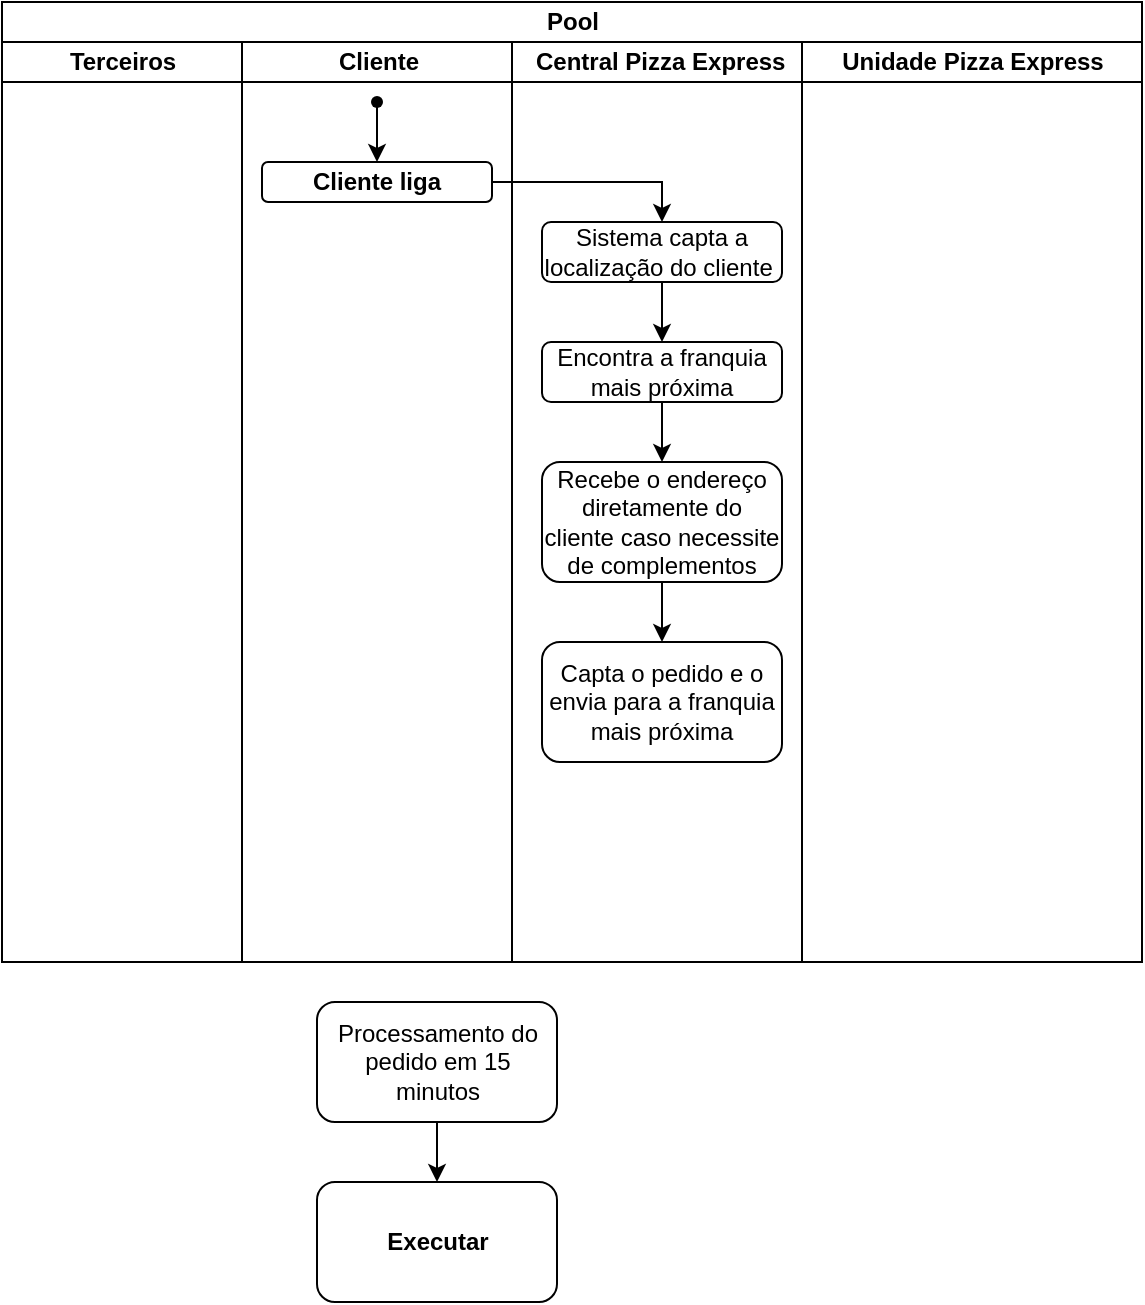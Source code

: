 <mxfile version="24.7.13">
  <diagram name="Página-1" id="nzDrDzXbF5Iy9YIPnIax">
    <mxGraphModel dx="840" dy="1621" grid="1" gridSize="10" guides="1" tooltips="1" connect="1" arrows="1" fold="1" page="1" pageScale="1" pageWidth="827" pageHeight="1169" math="0" shadow="0">
      <root>
        <mxCell id="0" />
        <mxCell id="1" parent="0" />
        <mxCell id="0i0pU9Rxsa2nbH2X6kDl-26" style="edgeStyle=orthogonalEdgeStyle;rounded=0;orthogonalLoop=1;jettySize=auto;html=1;" edge="1" parent="1" source="0i0pU9Rxsa2nbH2X6kDl-18" target="0i0pU9Rxsa2nbH2X6kDl-20">
          <mxGeometry relative="1" as="geometry" />
        </mxCell>
        <mxCell id="0i0pU9Rxsa2nbH2X6kDl-18" value="Processamento do pedido em 15 minutos" style="rounded=1;whiteSpace=wrap;html=1;" vertex="1" parent="1">
          <mxGeometry x="367.5" y="460" width="120" height="60" as="geometry" />
        </mxCell>
        <mxCell id="0i0pU9Rxsa2nbH2X6kDl-20" value="Executar" style="rounded=1;whiteSpace=wrap;html=1;fontStyle=1" vertex="1" parent="1">
          <mxGeometry x="367.5" y="550" width="120" height="60" as="geometry" />
        </mxCell>
        <mxCell id="0i0pU9Rxsa2nbH2X6kDl-33" value="Pool" style="swimlane;childLayout=stackLayout;resizeParent=1;resizeParentMax=0;startSize=20;html=1;" vertex="1" parent="1">
          <mxGeometry x="210" y="-40" width="570.0" height="480" as="geometry" />
        </mxCell>
        <mxCell id="0i0pU9Rxsa2nbH2X6kDl-34" value="Terceiros" style="swimlane;startSize=20;html=1;" vertex="1" parent="0i0pU9Rxsa2nbH2X6kDl-33">
          <mxGeometry y="20" width="120" height="460" as="geometry">
            <mxRectangle y="20" width="40" height="460" as="alternateBounds" />
          </mxGeometry>
        </mxCell>
        <mxCell id="0i0pU9Rxsa2nbH2X6kDl-35" value="Cliente" style="swimlane;startSize=20;html=1;" vertex="1" parent="0i0pU9Rxsa2nbH2X6kDl-33">
          <mxGeometry x="120" y="20" width="135.0" height="460" as="geometry" />
        </mxCell>
        <mxCell id="0i0pU9Rxsa2nbH2X6kDl-37" style="edgeStyle=orthogonalEdgeStyle;rounded=0;orthogonalLoop=1;jettySize=auto;html=1;entryX=0.5;entryY=0;entryDx=0;entryDy=0;" edge="1" parent="0i0pU9Rxsa2nbH2X6kDl-35" source="0i0pU9Rxsa2nbH2X6kDl-29" target="0i0pU9Rxsa2nbH2X6kDl-1">
          <mxGeometry relative="1" as="geometry" />
        </mxCell>
        <mxCell id="0i0pU9Rxsa2nbH2X6kDl-29" value="" style="shape=waypoint;sketch=0;fillStyle=solid;size=6;pointerEvents=1;points=[];fillColor=none;resizable=0;rotatable=0;perimeter=centerPerimeter;snapToPoint=1;fontStyle=1;verticalAlign=middle;fontSize=20;labelBackgroundColor=none;" vertex="1" parent="0i0pU9Rxsa2nbH2X6kDl-35">
          <mxGeometry x="57.5" y="20" width="20" height="20" as="geometry" />
        </mxCell>
        <mxCell id="0i0pU9Rxsa2nbH2X6kDl-1" value="Cliente liga" style="rounded=1;whiteSpace=wrap;html=1;fontStyle=1" vertex="1" parent="0i0pU9Rxsa2nbH2X6kDl-35">
          <mxGeometry x="10" y="60" width="115" height="20" as="geometry" />
        </mxCell>
        <mxCell id="0i0pU9Rxsa2nbH2X6kDl-36" value="&amp;nbsp; &amp;nbsp;Central Pizza Express" style="swimlane;startSize=20;html=1;align=left;" vertex="1" parent="0i0pU9Rxsa2nbH2X6kDl-33">
          <mxGeometry x="255.0" y="20" width="315" height="460" as="geometry">
            <mxRectangle x="255.0" y="20" width="40" height="460" as="alternateBounds" />
          </mxGeometry>
        </mxCell>
        <mxCell id="0i0pU9Rxsa2nbH2X6kDl-3" value="Sistema capta a localização do cliente&amp;nbsp;" style="rounded=1;whiteSpace=wrap;html=1;" vertex="1" parent="0i0pU9Rxsa2nbH2X6kDl-36">
          <mxGeometry x="15" y="90" width="120" height="30" as="geometry" />
        </mxCell>
        <mxCell id="0i0pU9Rxsa2nbH2X6kDl-40" style="edgeStyle=orthogonalEdgeStyle;rounded=0;orthogonalLoop=1;jettySize=auto;html=1;entryX=0.5;entryY=0;entryDx=0;entryDy=0;" edge="1" parent="0i0pU9Rxsa2nbH2X6kDl-36" source="0i0pU9Rxsa2nbH2X6kDl-5" target="0i0pU9Rxsa2nbH2X6kDl-39">
          <mxGeometry relative="1" as="geometry" />
        </mxCell>
        <mxCell id="0i0pU9Rxsa2nbH2X6kDl-5" value="Encontra a franquia mais próxima" style="rounded=1;whiteSpace=wrap;html=1;" vertex="1" parent="0i0pU9Rxsa2nbH2X6kDl-36">
          <mxGeometry x="15" y="150" width="120" height="30" as="geometry" />
        </mxCell>
        <mxCell id="0i0pU9Rxsa2nbH2X6kDl-4" style="edgeStyle=orthogonalEdgeStyle;rounded=0;orthogonalLoop=1;jettySize=auto;html=1;" edge="1" parent="0i0pU9Rxsa2nbH2X6kDl-36" source="0i0pU9Rxsa2nbH2X6kDl-3" target="0i0pU9Rxsa2nbH2X6kDl-5">
          <mxGeometry relative="1" as="geometry">
            <mxPoint x="-37.5" y="170" as="targetPoint" />
          </mxGeometry>
        </mxCell>
        <mxCell id="0i0pU9Rxsa2nbH2X6kDl-41" style="edgeStyle=orthogonalEdgeStyle;rounded=0;orthogonalLoop=1;jettySize=auto;html=1;entryX=0.5;entryY=0;entryDx=0;entryDy=0;" edge="1" parent="0i0pU9Rxsa2nbH2X6kDl-36" source="0i0pU9Rxsa2nbH2X6kDl-39" target="0i0pU9Rxsa2nbH2X6kDl-10">
          <mxGeometry relative="1" as="geometry" />
        </mxCell>
        <mxCell id="0i0pU9Rxsa2nbH2X6kDl-39" value="Recebe o endereço diretamente do cliente caso necessite de complementos" style="rounded=1;whiteSpace=wrap;html=1;" vertex="1" parent="0i0pU9Rxsa2nbH2X6kDl-36">
          <mxGeometry x="15" y="210" width="120" height="60" as="geometry" />
        </mxCell>
        <mxCell id="0i0pU9Rxsa2nbH2X6kDl-10" value="Capta o pedido e o envia para a franquia mais próxima" style="rounded=1;whiteSpace=wrap;html=1;" vertex="1" parent="0i0pU9Rxsa2nbH2X6kDl-36">
          <mxGeometry x="15" y="300" width="120" height="60" as="geometry" />
        </mxCell>
        <mxCell id="0i0pU9Rxsa2nbH2X6kDl-28" style="edgeStyle=orthogonalEdgeStyle;rounded=0;orthogonalLoop=1;jettySize=auto;html=1;entryX=0.5;entryY=0;entryDx=0;entryDy=0;" edge="1" parent="0i0pU9Rxsa2nbH2X6kDl-33" source="0i0pU9Rxsa2nbH2X6kDl-1" target="0i0pU9Rxsa2nbH2X6kDl-3">
          <mxGeometry relative="1" as="geometry" />
        </mxCell>
        <mxCell id="0i0pU9Rxsa2nbH2X6kDl-47" value="Unidade Pizza Express" style="swimlane;startSize=20;html=1;" vertex="1" parent="1">
          <mxGeometry x="610" y="-20" width="170" height="460" as="geometry" />
        </mxCell>
      </root>
    </mxGraphModel>
  </diagram>
</mxfile>
